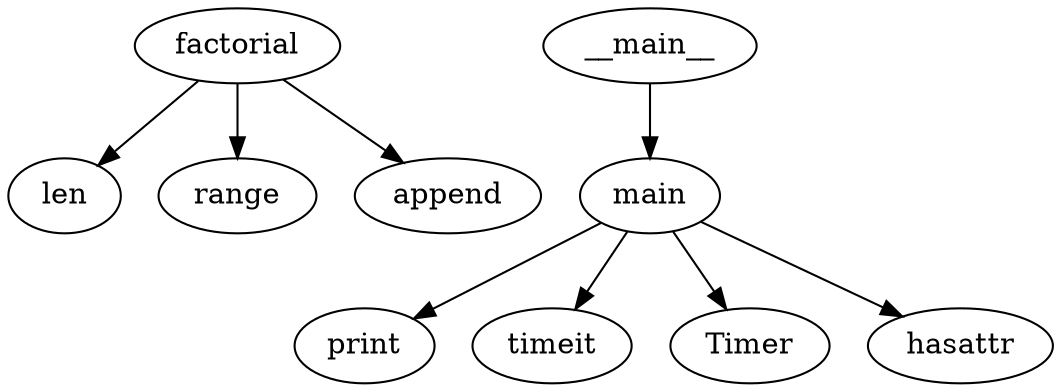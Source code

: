 strict digraph  {
factorial;
len;
range;
append;
main;
print;
timeit;
Timer;
hasattr;
__main__;
factorial -> len;
factorial -> range;
factorial -> append;
main -> print;
main -> timeit;
main -> Timer;
main -> hasattr;
__main__ -> main;
}
